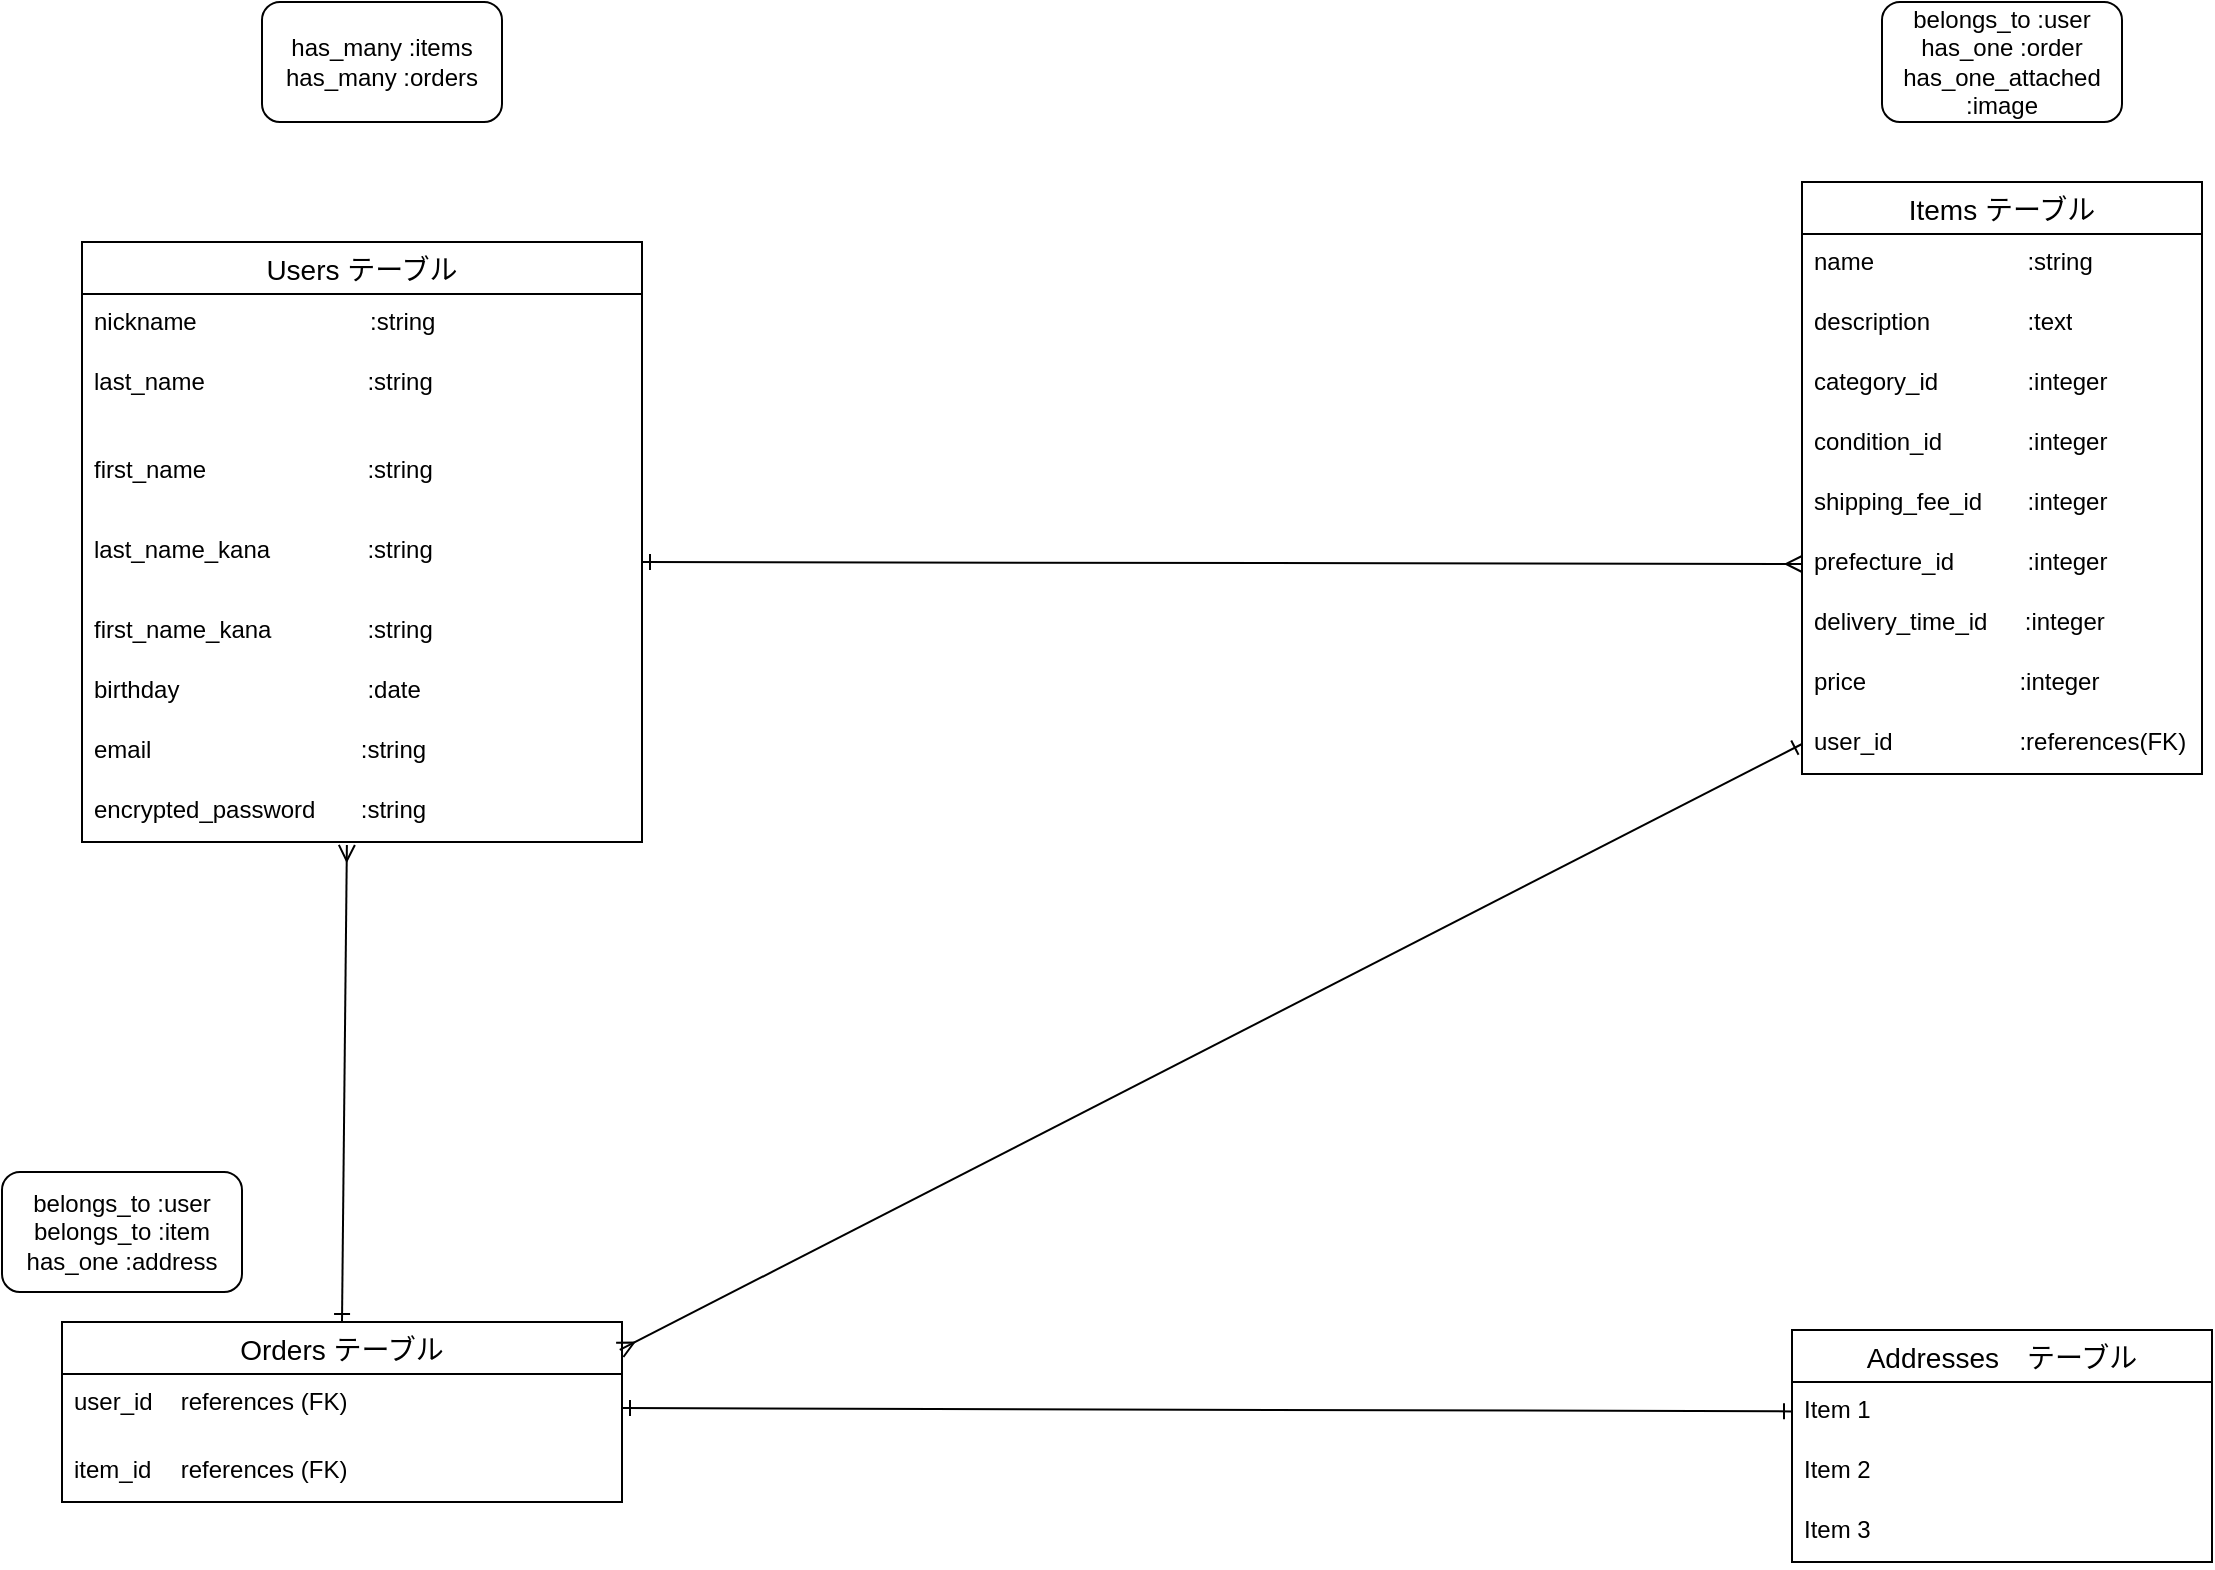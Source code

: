 <mxfile>
    <diagram id="AmXNf7oZnEqVlrTnYnyR" name="ページ1">
        <mxGraphModel dx="2168" dy="825" grid="1" gridSize="10" guides="1" tooltips="1" connect="1" arrows="1" fold="1" page="1" pageScale="1" pageWidth="827" pageHeight="1169" math="0" shadow="0">
            <root>
                <mxCell id="0"/>
                <mxCell id="1" parent="0"/>
                <mxCell id="20" value="Users テーブル" style="swimlane;fontStyle=0;childLayout=stackLayout;horizontal=1;startSize=26;horizontalStack=0;resizeParent=1;resizeParentMax=0;resizeLast=0;collapsible=1;marginBottom=0;align=center;fontSize=14;rounded=0;" parent="1" vertex="1">
                    <mxGeometry x="30" y="120" width="280" height="300" as="geometry"/>
                </mxCell>
                <mxCell id="21" value="nickname&amp;nbsp; &amp;nbsp; &amp;nbsp; &amp;nbsp; &amp;nbsp; &amp;nbsp; &amp;nbsp; &amp;nbsp; &amp;nbsp; &amp;nbsp; &amp;nbsp; &amp;nbsp; &amp;nbsp; :string&amp;nbsp; &amp;nbsp;&amp;nbsp;" style="text;strokeColor=none;fillColor=none;spacingLeft=4;spacingRight=4;overflow=hidden;rotatable=0;points=[[0,0.5],[1,0.5]];portConstraint=eastwest;fontSize=12;whiteSpace=wrap;html=1;rounded=0;" parent="20" vertex="1">
                    <mxGeometry y="26" width="280" height="30" as="geometry"/>
                </mxCell>
                <mxCell id="22" value="&lt;font color=&quot;#000000&quot;&gt;last_name&lt;span style=&quot;white-space:pre&quot;&gt;&#x9;&lt;/span&gt;&amp;nbsp; &amp;nbsp; &amp;nbsp; &amp;nbsp; &amp;nbsp; &amp;nbsp; &amp;nbsp; &amp;nbsp; &amp;nbsp;:string&lt;/font&gt;" style="text;strokeColor=none;fillColor=none;spacingLeft=4;spacingRight=4;overflow=hidden;rotatable=0;points=[[0,0.5],[1,0.5]];portConstraint=eastwest;fontSize=12;whiteSpace=wrap;html=1;rounded=0;" parent="20" vertex="1">
                    <mxGeometry y="56" width="280" height="44" as="geometry"/>
                </mxCell>
                <mxCell id="41" value="&lt;font color=&quot;#000000&quot;&gt;first_name&lt;span style=&quot;white-space:pre&quot;&gt;&#x9;&lt;/span&gt;&amp;nbsp; &amp;nbsp; &amp;nbsp; &amp;nbsp; &amp;nbsp; &amp;nbsp; &amp;nbsp; &amp;nbsp; &amp;nbsp;:string&lt;/font&gt;" style="text;strokeColor=none;fillColor=none;spacingLeft=4;spacingRight=4;overflow=hidden;rotatable=0;points=[[0,0.5],[1,0.5]];portConstraint=eastwest;fontSize=12;whiteSpace=wrap;html=1;rounded=0;" parent="20" vertex="1">
                    <mxGeometry y="100" width="280" height="40" as="geometry"/>
                </mxCell>
                <mxCell id="42" value="&lt;font color=&quot;#000000&quot;&gt;last_name_kana&lt;span style=&quot;white-space:pre&quot;&gt;&#x9;&lt;/span&gt;&amp;nbsp; &amp;nbsp; &amp;nbsp; &amp;nbsp; &amp;nbsp;:string&lt;/font&gt;" style="text;strokeColor=none;fillColor=none;spacingLeft=4;spacingRight=4;overflow=hidden;rotatable=0;points=[[0,0.5],[1,0.5]];portConstraint=eastwest;fontSize=12;whiteSpace=wrap;html=1;rounded=0;" parent="20" vertex="1">
                    <mxGeometry y="140" width="280" height="40" as="geometry"/>
                </mxCell>
                <mxCell id="63" value="&lt;font color=&quot;#000000&quot;&gt;first_name_kana&lt;span style=&quot;white-space:pre&quot;&gt;&#x9;&lt;/span&gt;&amp;nbsp; &amp;nbsp; &amp;nbsp; &amp;nbsp; &amp;nbsp;:string&lt;/font&gt;" style="text;strokeColor=none;fillColor=none;spacingLeft=4;spacingRight=4;overflow=hidden;rotatable=0;points=[[0,0.5],[1,0.5]];portConstraint=eastwest;fontSize=12;whiteSpace=wrap;html=1;" parent="20" vertex="1">
                    <mxGeometry y="180" width="280" height="30" as="geometry"/>
                </mxCell>
                <mxCell id="69" value="&lt;font color=&quot;#000000&quot;&gt;birthday&lt;span style=&quot;white-space:pre&quot;&gt;&#x9;&lt;/span&gt;&amp;nbsp; &amp;nbsp; &amp;nbsp; &amp;nbsp; &amp;nbsp; &amp;nbsp; &amp;nbsp; &amp;nbsp; &amp;nbsp; &amp;nbsp; &amp;nbsp; &amp;nbsp; &amp;nbsp;:date&lt;/font&gt;" style="text;strokeColor=none;fillColor=none;spacingLeft=4;spacingRight=4;overflow=hidden;rotatable=0;points=[[0,0.5],[1,0.5]];portConstraint=eastwest;fontSize=12;whiteSpace=wrap;html=1;" parent="20" vertex="1">
                    <mxGeometry y="210" width="280" height="30" as="geometry"/>
                </mxCell>
                <mxCell id="76" value="&lt;font color=&quot;#000000&quot;&gt;email&lt;span style=&quot;white-space:pre&quot;&gt;&#x9;&lt;/span&gt;&amp;nbsp; &amp;nbsp; &amp;nbsp; &amp;nbsp; &amp;nbsp; &amp;nbsp; &amp;nbsp; &amp;nbsp; &amp;nbsp; &amp;nbsp; &amp;nbsp; &amp;nbsp; :string&lt;/font&gt;" style="text;strokeColor=none;fillColor=none;spacingLeft=4;spacingRight=4;overflow=hidden;rotatable=0;points=[[0,0.5],[1,0.5]];portConstraint=eastwest;fontSize=12;whiteSpace=wrap;html=1;" parent="20" vertex="1">
                    <mxGeometry y="240" width="280" height="30" as="geometry"/>
                </mxCell>
                <mxCell id="77" value="&lt;font color=&quot;#000000&quot;&gt;encrypted_password&lt;span style=&quot;white-space:pre&quot;&gt;&#x9;&lt;/span&gt;:string&lt;/font&gt;" style="text;strokeColor=none;fillColor=none;spacingLeft=4;spacingRight=4;overflow=hidden;rotatable=0;points=[[0,0.5],[1,0.5]];portConstraint=eastwest;fontSize=12;whiteSpace=wrap;html=1;" parent="20" vertex="1">
                    <mxGeometry y="270" width="280" height="30" as="geometry"/>
                </mxCell>
                <mxCell id="24" value="Items テーブル" style="swimlane;fontStyle=0;childLayout=stackLayout;horizontal=1;startSize=26;horizontalStack=0;resizeParent=1;resizeParentMax=0;resizeLast=0;collapsible=1;marginBottom=0;align=center;fontSize=14;rounded=0;" parent="1" vertex="1">
                    <mxGeometry x="890" y="90" width="200" height="296" as="geometry"/>
                </mxCell>
                <mxCell id="25" value="&lt;font color=&quot;#000000&quot;&gt;name&lt;span style=&quot;white-space:pre&quot;&gt;&#x9;&lt;/span&gt;&amp;nbsp; &amp;nbsp; &amp;nbsp; &amp;nbsp; &amp;nbsp; &amp;nbsp; &amp;nbsp; &amp;nbsp; :string&lt;/font&gt;" style="text;strokeColor=none;fillColor=none;spacingLeft=4;spacingRight=4;overflow=hidden;rotatable=0;points=[[0,0.5],[1,0.5]];portConstraint=eastwest;fontSize=12;whiteSpace=wrap;html=1;rounded=0;" parent="24" vertex="1">
                    <mxGeometry y="26" width="200" height="30" as="geometry"/>
                </mxCell>
                <mxCell id="26" value="&lt;font color=&quot;#000000&quot;&gt;description&lt;span style=&quot;white-space:pre&quot;&gt;&#x9;&lt;/span&gt;&amp;nbsp; &amp;nbsp; &amp;nbsp; &amp;nbsp; :text&lt;/font&gt;" style="text;strokeColor=none;fillColor=none;spacingLeft=4;spacingRight=4;overflow=hidden;rotatable=0;points=[[0,0.5],[1,0.5]];portConstraint=eastwest;fontSize=12;whiteSpace=wrap;html=1;rounded=0;" parent="24" vertex="1">
                    <mxGeometry y="56" width="200" height="30" as="geometry"/>
                </mxCell>
                <mxCell id="27" value="&lt;font color=&quot;#000000&quot;&gt;category_id&lt;span style=&quot;white-space:pre&quot;&gt;&#x9;&lt;/span&gt;&amp;nbsp; &amp;nbsp; &amp;nbsp; &amp;nbsp; :integer&lt;/font&gt;" style="text;strokeColor=none;fillColor=none;spacingLeft=4;spacingRight=4;overflow=hidden;rotatable=0;points=[[0,0.5],[1,0.5]];portConstraint=eastwest;fontSize=12;whiteSpace=wrap;html=1;rounded=0;" parent="24" vertex="1">
                    <mxGeometry y="86" width="200" height="30" as="geometry"/>
                </mxCell>
                <mxCell id="40" value="&lt;font color=&quot;#000000&quot;&gt;condition_id&lt;span style=&quot;white-space:pre&quot;&gt;&#x9;&lt;/span&gt;&amp;nbsp; &amp;nbsp; &amp;nbsp; &amp;nbsp; :integer&lt;/font&gt;" style="text;strokeColor=none;fillColor=none;spacingLeft=4;spacingRight=4;overflow=hidden;rotatable=0;points=[[0,0.5],[1,0.5]];portConstraint=eastwest;fontSize=12;whiteSpace=wrap;html=1;rounded=0;" parent="24" vertex="1">
                    <mxGeometry y="116" width="200" height="30" as="geometry"/>
                </mxCell>
                <mxCell id="43" value="&lt;font color=&quot;#000000&quot;&gt;shipping_fee_id&lt;span style=&quot;white-space:pre&quot;&gt;&#x9;&lt;/span&gt;:integer&lt;/font&gt;" style="text;strokeColor=none;fillColor=none;spacingLeft=4;spacingRight=4;overflow=hidden;rotatable=0;points=[[0,0.5],[1,0.5]];portConstraint=eastwest;fontSize=12;whiteSpace=wrap;html=1;rounded=0;" parent="24" vertex="1">
                    <mxGeometry y="146" width="200" height="30" as="geometry"/>
                </mxCell>
                <mxCell id="71" value="&lt;font color=&quot;#000000&quot;&gt;prefecture_id&lt;span style=&quot;white-space:pre&quot;&gt;&#x9;&lt;/span&gt;&amp;nbsp; &amp;nbsp; &amp;nbsp; &amp;nbsp; :integer&lt;/font&gt;" style="text;strokeColor=none;fillColor=none;spacingLeft=4;spacingRight=4;overflow=hidden;rotatable=0;points=[[0,0.5],[1,0.5]];portConstraint=eastwest;fontSize=12;whiteSpace=wrap;html=1;" parent="24" vertex="1">
                    <mxGeometry y="176" width="200" height="30" as="geometry"/>
                </mxCell>
                <mxCell id="72" value="delivery_time_id　&amp;nbsp; :integer　" style="text;strokeColor=none;fillColor=none;spacingLeft=4;spacingRight=4;overflow=hidden;rotatable=0;points=[[0,0.5],[1,0.5]];portConstraint=eastwest;fontSize=12;whiteSpace=wrap;html=1;" parent="24" vertex="1">
                    <mxGeometry y="206" width="200" height="30" as="geometry"/>
                </mxCell>
                <mxCell id="73" value="price&amp;nbsp; &amp;nbsp; &amp;nbsp; &amp;nbsp; &amp;nbsp; &amp;nbsp; &amp;nbsp; &amp;nbsp; &amp;nbsp; &amp;nbsp; &amp;nbsp; &amp;nbsp;:integer&amp;nbsp; &amp;nbsp; &amp;nbsp;&amp;nbsp;" style="text;strokeColor=none;fillColor=none;spacingLeft=4;spacingRight=4;overflow=hidden;rotatable=0;points=[[0,0.5],[1,0.5]];portConstraint=eastwest;fontSize=12;whiteSpace=wrap;html=1;" parent="24" vertex="1">
                    <mxGeometry y="236" width="200" height="30" as="geometry"/>
                </mxCell>
                <mxCell id="74" value="user_id&amp;nbsp; &amp;nbsp; &amp;nbsp; &amp;nbsp; &amp;nbsp; &amp;nbsp; &amp;nbsp; &amp;nbsp; &amp;nbsp; &amp;nbsp;:references(FK)" style="text;strokeColor=none;fillColor=none;spacingLeft=4;spacingRight=4;overflow=hidden;rotatable=0;points=[[0,0.5],[1,0.5]];portConstraint=eastwest;fontSize=12;whiteSpace=wrap;html=1;" parent="24" vertex="1">
                    <mxGeometry y="266" width="200" height="30" as="geometry"/>
                </mxCell>
                <mxCell id="28" value="Orders テーブル" style="swimlane;fontStyle=0;childLayout=stackLayout;horizontal=1;startSize=26;horizontalStack=0;resizeParent=1;resizeParentMax=0;resizeLast=0;collapsible=1;marginBottom=0;align=center;fontSize=14;rounded=0;" parent="1" vertex="1">
                    <mxGeometry x="20" y="660" width="280" height="90" as="geometry"/>
                </mxCell>
                <mxCell id="31" value="&lt;font color=&quot;#000000&quot;&gt;user_id&lt;span style=&quot;white-space:pre&quot;&gt;&#x9;&lt;/span&gt;references (FK)&lt;/font&gt;" style="text;strokeColor=none;fillColor=none;spacingLeft=4;spacingRight=4;overflow=hidden;rotatable=0;points=[[0,0.5],[1,0.5]];portConstraint=eastwest;fontSize=12;whiteSpace=wrap;html=1;rounded=0;" parent="28" vertex="1">
                    <mxGeometry y="26" width="280" height="34" as="geometry"/>
                </mxCell>
                <mxCell id="75" value="&lt;font color=&quot;#000000&quot;&gt;item_id&lt;span style=&quot;white-space:pre&quot;&gt;&#x9;&lt;/span&gt;references (FK)&lt;/font&gt;" style="text;strokeColor=none;fillColor=none;spacingLeft=4;spacingRight=4;overflow=hidden;rotatable=0;points=[[0,0.5],[1,0.5]];portConstraint=eastwest;fontSize=12;whiteSpace=wrap;html=1;" parent="28" vertex="1">
                    <mxGeometry y="60" width="280" height="30" as="geometry"/>
                </mxCell>
                <mxCell id="32" value="Addresses　テーブル" style="swimlane;fontStyle=0;childLayout=stackLayout;horizontal=1;startSize=26;horizontalStack=0;resizeParent=1;resizeParentMax=0;resizeLast=0;collapsible=1;marginBottom=0;align=center;fontSize=14;rounded=0;" parent="1" vertex="1">
                    <mxGeometry x="885" y="664" width="210" height="116" as="geometry"/>
                </mxCell>
                <mxCell id="33" value="Item 1" style="text;strokeColor=none;fillColor=none;spacingLeft=4;spacingRight=4;overflow=hidden;rotatable=0;points=[[0,0.5],[1,0.5]];portConstraint=eastwest;fontSize=12;whiteSpace=wrap;html=1;rounded=0;" parent="32" vertex="1">
                    <mxGeometry y="26" width="210" height="30" as="geometry"/>
                </mxCell>
                <mxCell id="34" value="Item 2" style="text;strokeColor=none;fillColor=none;spacingLeft=4;spacingRight=4;overflow=hidden;rotatable=0;points=[[0,0.5],[1,0.5]];portConstraint=eastwest;fontSize=12;whiteSpace=wrap;html=1;rounded=0;" parent="32" vertex="1">
                    <mxGeometry y="56" width="210" height="30" as="geometry"/>
                </mxCell>
                <mxCell id="35" value="Item 3" style="text;strokeColor=none;fillColor=none;spacingLeft=4;spacingRight=4;overflow=hidden;rotatable=0;points=[[0,0.5],[1,0.5]];portConstraint=eastwest;fontSize=12;whiteSpace=wrap;html=1;rounded=0;" parent="32" vertex="1">
                    <mxGeometry y="86" width="210" height="30" as="geometry"/>
                </mxCell>
                <mxCell id="59" value="&lt;div&gt;&lt;font color=&quot;#000000&quot;&gt;belongs_to :user&lt;/font&gt;&lt;/div&gt;&lt;div&gt;&lt;font color=&quot;#000000&quot;&gt;belongs_to :item&lt;/font&gt;&lt;/div&gt;&lt;div&gt;&lt;font color=&quot;#000000&quot;&gt;has_one :address&lt;/font&gt;&lt;/div&gt;" style="rounded=1;whiteSpace=wrap;html=1;" parent="1" vertex="1">
                    <mxGeometry x="-10" y="585" width="120" height="60" as="geometry"/>
                </mxCell>
                <mxCell id="61" value="&lt;div style=&quot;text-wrap-mode: nowrap;&quot;&gt;&lt;font&gt;has_many :items&lt;/font&gt;&lt;/div&gt;&lt;div style=&quot;text-wrap-mode: nowrap;&quot;&gt;&lt;font&gt;has_many :orders&lt;/font&gt;&lt;/div&gt;" style="rounded=1;whiteSpace=wrap;html=1;" parent="1" vertex="1">
                    <mxGeometry x="120" width="120" height="60" as="geometry"/>
                </mxCell>
                <mxCell id="62" value="&lt;div&gt;&lt;font&gt;belongs_to :user&lt;/font&gt;&lt;/div&gt;&lt;div&gt;&lt;font&gt;has_one :order&lt;/font&gt;&lt;/div&gt;&lt;div&gt;&lt;font&gt;has_one_attached :image&lt;/font&gt;&lt;/div&gt;" style="rounded=1;whiteSpace=wrap;html=1;" parent="1" vertex="1">
                    <mxGeometry x="930" width="120" height="60" as="geometry"/>
                </mxCell>
                <mxCell id="78" style="edgeStyle=none;html=1;exitX=0.5;exitY=0;exitDx=0;exitDy=0;entryX=0.473;entryY=1.05;entryDx=0;entryDy=0;entryPerimeter=0;startArrow=ERone;startFill=0;endArrow=ERmany;endFill=0;" parent="1" source="28" target="77" edge="1">
                    <mxGeometry relative="1" as="geometry"/>
                </mxCell>
                <mxCell id="79" style="edgeStyle=none;html=1;exitX=1;exitY=0.5;exitDx=0;exitDy=0;entryX=0;entryY=0.5;entryDx=0;entryDy=0;startArrow=ERone;startFill=0;endArrow=ERmany;endFill=0;" parent="1" source="42" target="71" edge="1">
                    <mxGeometry relative="1" as="geometry"/>
                </mxCell>
                <mxCell id="80" style="edgeStyle=none;html=1;exitX=0;exitY=0.5;exitDx=0;exitDy=0;entryX=0.996;entryY=0.155;entryDx=0;entryDy=0;entryPerimeter=0;startArrow=ERone;startFill=0;endArrow=ERmany;endFill=0;" parent="1" source="74" target="28" edge="1">
                    <mxGeometry relative="1" as="geometry"/>
                </mxCell>
                <mxCell id="81" style="edgeStyle=none;html=1;exitX=1;exitY=0.5;exitDx=0;exitDy=0;startArrow=ERone;startFill=0;endArrow=ERone;endFill=0;" parent="1" source="31" target="33" edge="1">
                    <mxGeometry relative="1" as="geometry"/>
                </mxCell>
            </root>
        </mxGraphModel>
    </diagram>
</mxfile>